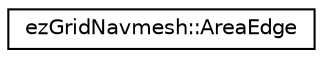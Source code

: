 digraph "Graphical Class Hierarchy"
{
 // LATEX_PDF_SIZE
  edge [fontname="Helvetica",fontsize="10",labelfontname="Helvetica",labelfontsize="10"];
  node [fontname="Helvetica",fontsize="10",shape=record];
  rankdir="LR";
  Node0 [label="ezGridNavmesh::AreaEdge",height=0.2,width=0.4,color="black", fillcolor="white", style="filled",URL="$db/d75/structez_grid_navmesh_1_1_area_edge.htm",tooltip=" "];
}
